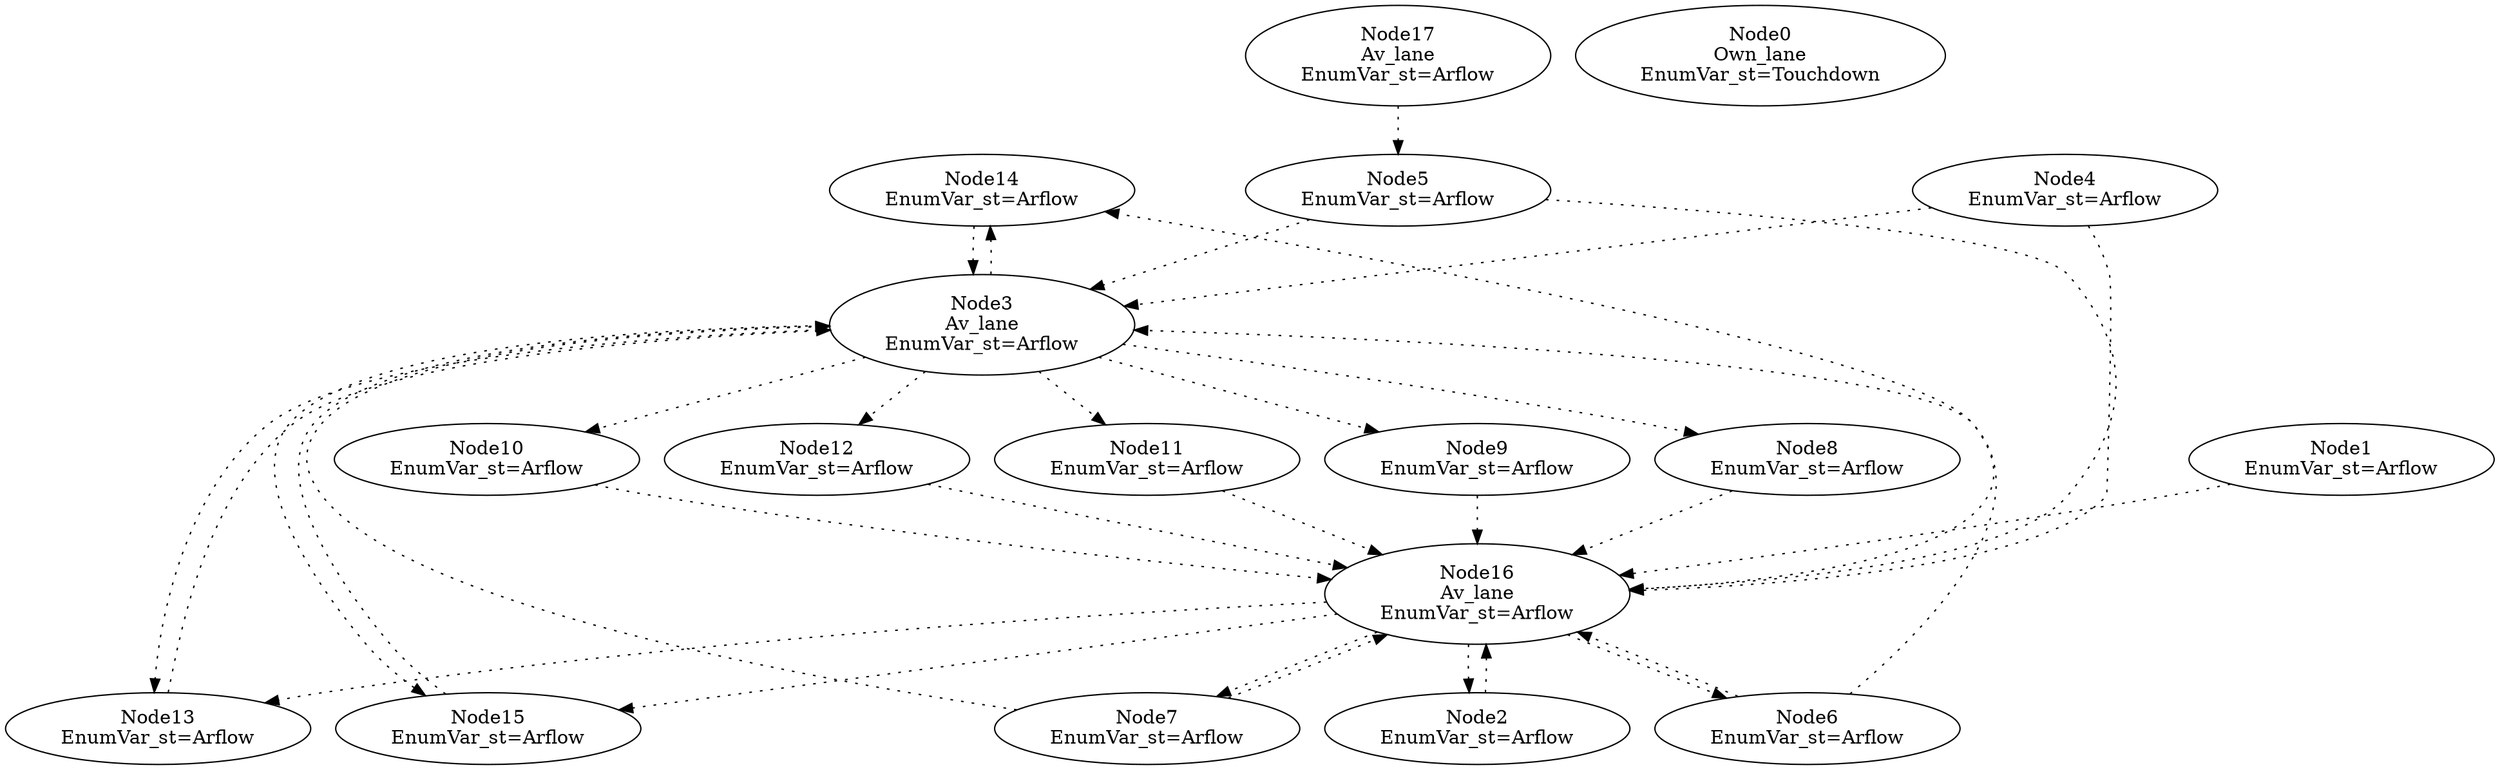 digraph G{
Node14->Node3[style=dotted];
Node14 [label = "Node14\nEnumVar_st=Arflow"];
Node13->Node3[style=dotted];
Node13 [label = "Node13\nEnumVar_st=Arflow"];
Node16->Node14[style=dotted];
Node16->Node13[style=dotted];
Node16->Node15[style=dotted];
Node16->Node7[style=dotted];
Node16->Node6[style=dotted];
Node16->Node2[style=dotted];
Node16 [label = "Node16\nAv_lane\nEnumVar_st=Arflow"];
Node15->Node3[style=dotted];
Node15 [label = "Node15\nEnumVar_st=Arflow"];
Node10->Node16[style=dotted];
Node10 [label = "Node10\nEnumVar_st=Arflow"];
Node12->Node16[style=dotted];
Node12 [label = "Node12\nEnumVar_st=Arflow"];
Node11->Node16[style=dotted];
Node11 [label = "Node11\nEnumVar_st=Arflow"];
Node9->Node16[style=dotted];
Node9 [label = "Node9\nEnumVar_st=Arflow"];
Node8->Node16[style=dotted];
Node8 [label = "Node8\nEnumVar_st=Arflow"];
Node7->Node16[style=dotted];
Node7->Node3[style=dotted];
Node7 [label = "Node7\nEnumVar_st=Arflow"];
Node6->Node16[style=dotted];
Node6->Node3[style=dotted];
Node6 [label = "Node6\nEnumVar_st=Arflow"];
Node5->Node16[style=dotted];
Node5->Node3[style=dotted];
Node5 [label = "Node5\nEnumVar_st=Arflow"];
Node4->Node16[style=dotted];
Node4->Node3[style=dotted];
Node4 [label = "Node4\nEnumVar_st=Arflow"];
Node17->Node5[style=dotted];
Node17 [label = "Node17\nAv_lane\nEnumVar_st=Arflow"];
Node3->Node14[style=dotted];
Node3->Node13[style=dotted];
Node3->Node15[style=dotted];
Node3->Node10[style=dotted];
Node3->Node12[style=dotted];
Node3->Node11[style=dotted];
Node3->Node9[style=dotted];
Node3->Node8[style=dotted];
Node3 [label = "Node3\nAv_lane\nEnumVar_st=Arflow"];
Node2->Node16[style=dotted];
Node2 [label = "Node2\nEnumVar_st=Arflow"];
Node1->Node16[style=dotted];
Node1 [label = "Node1\nEnumVar_st=Arflow"];
Node0 [label = "Node0\nOwn_lane\nEnumVar_st=Touchdown"];
}
